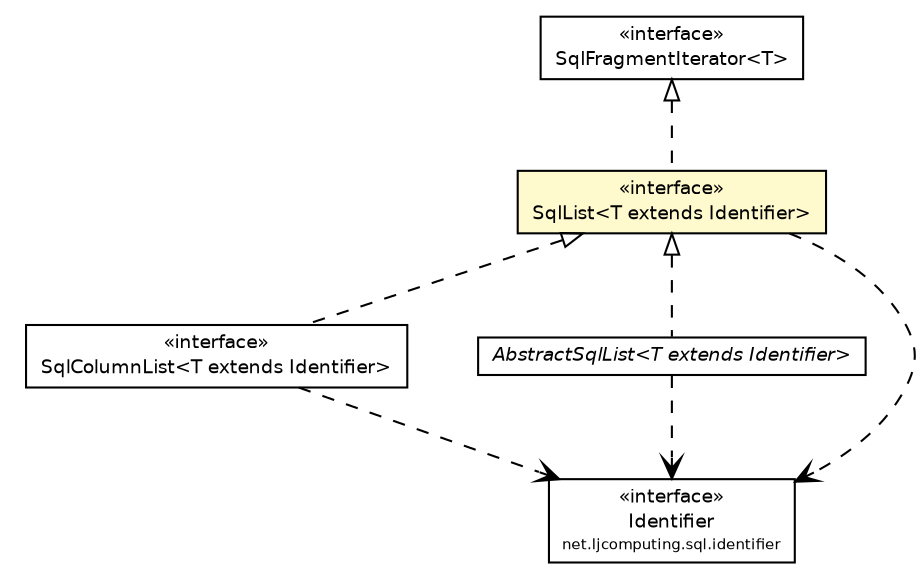 #!/usr/local/bin/dot
#
# Class diagram 
# Generated by UMLGraph version R5_6 (http://www.umlgraph.org/)
#

digraph G {
	edge [fontname="Helvetica",fontsize=10,labelfontname="Helvetica",labelfontsize=10];
	node [fontname="Helvetica",fontsize=10,shape=plaintext];
	nodesep=0.25;
	ranksep=0.5;
	// net.ljcomputing.sql.collection.SqlFragmentIterator<T>
	c1293 [label=<<table title="net.ljcomputing.sql.collection.SqlFragmentIterator" border="0" cellborder="1" cellspacing="0" cellpadding="2" port="p" href="./SqlFragmentIterator.html">
		<tr><td><table border="0" cellspacing="0" cellpadding="1">
<tr><td align="center" balign="center"> &#171;interface&#187; </td></tr>
<tr><td align="center" balign="center"> SqlFragmentIterator&lt;T&gt; </td></tr>
		</table></td></tr>
		</table>>, URL="./SqlFragmentIterator.html", fontname="Helvetica", fontcolor="black", fontsize=9.0];
	// net.ljcomputing.sql.collection.SqlColumnList<T extends net.ljcomputing.sql.identifier.Identifier>
	c1296 [label=<<table title="net.ljcomputing.sql.collection.SqlColumnList" border="0" cellborder="1" cellspacing="0" cellpadding="2" port="p" href="./SqlColumnList.html">
		<tr><td><table border="0" cellspacing="0" cellpadding="1">
<tr><td align="center" balign="center"> &#171;interface&#187; </td></tr>
<tr><td align="center" balign="center"> SqlColumnList&lt;T extends Identifier&gt; </td></tr>
		</table></td></tr>
		</table>>, URL="./SqlColumnList.html", fontname="Helvetica", fontcolor="black", fontsize=9.0];
	// net.ljcomputing.sql.collection.AbstractSqlList<T extends net.ljcomputing.sql.identifier.Identifier>
	c1297 [label=<<table title="net.ljcomputing.sql.collection.AbstractSqlList" border="0" cellborder="1" cellspacing="0" cellpadding="2" port="p" href="./AbstractSqlList.html">
		<tr><td><table border="0" cellspacing="0" cellpadding="1">
<tr><td align="center" balign="center"><font face="Helvetica-Oblique"> AbstractSqlList&lt;T extends Identifier&gt; </font></td></tr>
		</table></td></tr>
		</table>>, URL="./AbstractSqlList.html", fontname="Helvetica", fontcolor="black", fontsize=9.0];
	// net.ljcomputing.sql.collection.SqlList<T extends net.ljcomputing.sql.identifier.Identifier>
	c1299 [label=<<table title="net.ljcomputing.sql.collection.SqlList" border="0" cellborder="1" cellspacing="0" cellpadding="2" port="p" bgcolor="lemonChiffon" href="./SqlList.html">
		<tr><td><table border="0" cellspacing="0" cellpadding="1">
<tr><td align="center" balign="center"> &#171;interface&#187; </td></tr>
<tr><td align="center" balign="center"> SqlList&lt;T extends Identifier&gt; </td></tr>
		</table></td></tr>
		</table>>, URL="./SqlList.html", fontname="Helvetica", fontcolor="black", fontsize=9.0];
	// net.ljcomputing.sql.identifier.Identifier
	c1310 [label=<<table title="net.ljcomputing.sql.identifier.Identifier" border="0" cellborder="1" cellspacing="0" cellpadding="2" port="p" href="../identifier/Identifier.html">
		<tr><td><table border="0" cellspacing="0" cellpadding="1">
<tr><td align="center" balign="center"> &#171;interface&#187; </td></tr>
<tr><td align="center" balign="center"> Identifier </td></tr>
<tr><td align="center" balign="center"><font point-size="7.0"> net.ljcomputing.sql.identifier </font></td></tr>
		</table></td></tr>
		</table>>, URL="../identifier/Identifier.html", fontname="Helvetica", fontcolor="black", fontsize=9.0];
	//net.ljcomputing.sql.collection.SqlColumnList<T extends net.ljcomputing.sql.identifier.Identifier> implements net.ljcomputing.sql.collection.SqlList<T extends net.ljcomputing.sql.identifier.Identifier>
	c1299:p -> c1296:p [dir=back,arrowtail=empty,style=dashed];
	//net.ljcomputing.sql.collection.AbstractSqlList<T extends net.ljcomputing.sql.identifier.Identifier> implements net.ljcomputing.sql.collection.SqlList<T extends net.ljcomputing.sql.identifier.Identifier>
	c1299:p -> c1297:p [dir=back,arrowtail=empty,style=dashed];
	//net.ljcomputing.sql.collection.SqlList<T extends net.ljcomputing.sql.identifier.Identifier> implements net.ljcomputing.sql.collection.SqlFragmentIterator<T>
	c1293:p -> c1299:p [dir=back,arrowtail=empty,style=dashed];
	// net.ljcomputing.sql.collection.SqlColumnList<T extends net.ljcomputing.sql.identifier.Identifier> DEPEND net.ljcomputing.sql.identifier.Identifier
	c1296:p -> c1310:p [taillabel="", label="", headlabel="", fontname="Helvetica", fontcolor="black", fontsize=10.0, color="black", arrowhead=open, style=dashed];
	// net.ljcomputing.sql.collection.AbstractSqlList<T extends net.ljcomputing.sql.identifier.Identifier> DEPEND net.ljcomputing.sql.identifier.Identifier
	c1297:p -> c1310:p [taillabel="", label="", headlabel="", fontname="Helvetica", fontcolor="black", fontsize=10.0, color="black", arrowhead=open, style=dashed];
	// net.ljcomputing.sql.collection.SqlList<T extends net.ljcomputing.sql.identifier.Identifier> DEPEND net.ljcomputing.sql.identifier.Identifier
	c1299:p -> c1310:p [taillabel="", label="", headlabel="", fontname="Helvetica", fontcolor="black", fontsize=10.0, color="black", arrowhead=open, style=dashed];
}

